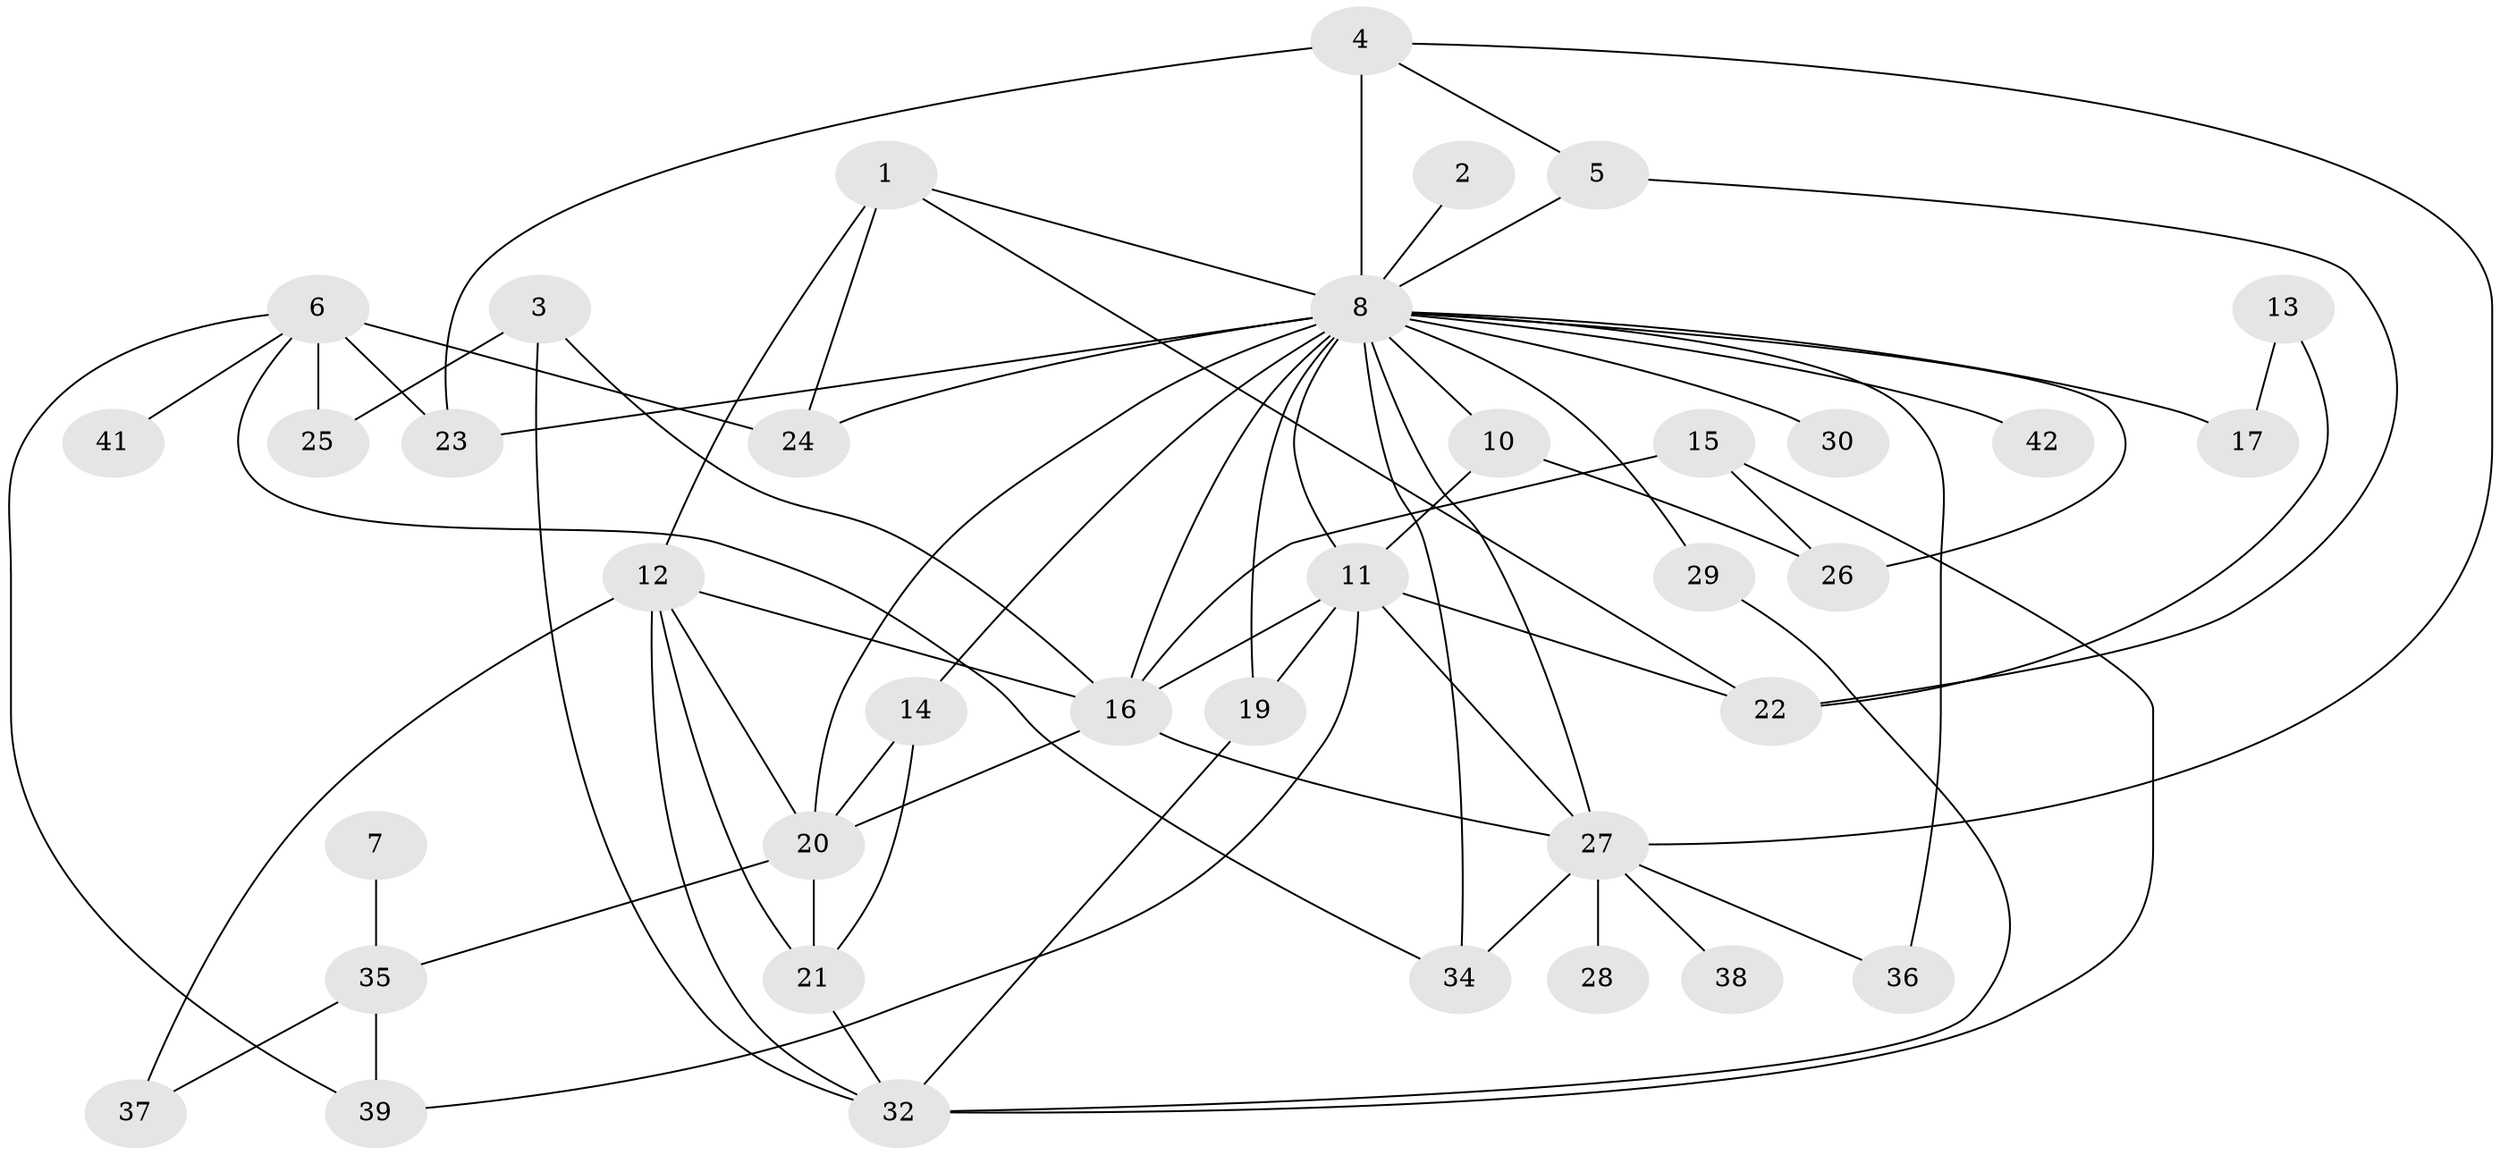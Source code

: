 // original degree distribution, {4: 0.18072289156626506, 1: 0.1686746987951807, 3: 0.24096385542168675, 2: 0.2289156626506024, 7: 0.024096385542168676, 5: 0.04819277108433735, 0: 0.04819277108433735, 8: 0.012048192771084338, 6: 0.04819277108433735}
// Generated by graph-tools (version 1.1) at 2025/33/03/09/25 02:33:49]
// undirected, 37 vertices, 69 edges
graph export_dot {
graph [start="1"]
  node [color=gray90,style=filled];
  1;
  2;
  3;
  4;
  5;
  6;
  7;
  8;
  10;
  11;
  12;
  13;
  14;
  15;
  16;
  17;
  19;
  20;
  21;
  22;
  23;
  24;
  25;
  26;
  27;
  28;
  29;
  30;
  32;
  34;
  35;
  36;
  37;
  38;
  39;
  41;
  42;
  1 -- 8 [weight=1.0];
  1 -- 12 [weight=1.0];
  1 -- 22 [weight=1.0];
  1 -- 24 [weight=1.0];
  2 -- 8 [weight=1.0];
  3 -- 16 [weight=1.0];
  3 -- 25 [weight=1.0];
  3 -- 32 [weight=1.0];
  4 -- 5 [weight=1.0];
  4 -- 8 [weight=2.0];
  4 -- 23 [weight=1.0];
  4 -- 27 [weight=1.0];
  5 -- 8 [weight=1.0];
  5 -- 22 [weight=1.0];
  6 -- 23 [weight=1.0];
  6 -- 24 [weight=1.0];
  6 -- 25 [weight=2.0];
  6 -- 34 [weight=1.0];
  6 -- 39 [weight=1.0];
  6 -- 41 [weight=1.0];
  7 -- 35 [weight=1.0];
  8 -- 10 [weight=1.0];
  8 -- 11 [weight=1.0];
  8 -- 14 [weight=1.0];
  8 -- 16 [weight=2.0];
  8 -- 17 [weight=1.0];
  8 -- 19 [weight=2.0];
  8 -- 20 [weight=1.0];
  8 -- 23 [weight=1.0];
  8 -- 24 [weight=1.0];
  8 -- 26 [weight=3.0];
  8 -- 27 [weight=1.0];
  8 -- 29 [weight=1.0];
  8 -- 30 [weight=1.0];
  8 -- 34 [weight=1.0];
  8 -- 36 [weight=1.0];
  8 -- 42 [weight=1.0];
  10 -- 11 [weight=1.0];
  10 -- 26 [weight=1.0];
  11 -- 16 [weight=1.0];
  11 -- 19 [weight=1.0];
  11 -- 22 [weight=1.0];
  11 -- 27 [weight=1.0];
  11 -- 39 [weight=1.0];
  12 -- 16 [weight=1.0];
  12 -- 20 [weight=1.0];
  12 -- 21 [weight=1.0];
  12 -- 32 [weight=1.0];
  12 -- 37 [weight=1.0];
  13 -- 17 [weight=1.0];
  13 -- 22 [weight=1.0];
  14 -- 20 [weight=1.0];
  14 -- 21 [weight=1.0];
  15 -- 16 [weight=1.0];
  15 -- 26 [weight=1.0];
  15 -- 32 [weight=1.0];
  16 -- 20 [weight=1.0];
  16 -- 27 [weight=1.0];
  19 -- 32 [weight=1.0];
  20 -- 21 [weight=3.0];
  20 -- 35 [weight=1.0];
  21 -- 32 [weight=1.0];
  27 -- 28 [weight=2.0];
  27 -- 34 [weight=1.0];
  27 -- 36 [weight=1.0];
  27 -- 38 [weight=1.0];
  29 -- 32 [weight=1.0];
  35 -- 37 [weight=1.0];
  35 -- 39 [weight=1.0];
}
